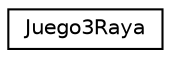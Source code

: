 digraph "Graphical Class Hierarchy"
{
 // LATEX_PDF_SIZE
  edge [fontname="Helvetica",fontsize="10",labelfontname="Helvetica",labelfontsize="10"];
  node [fontname="Helvetica",fontsize="10",shape=record];
  rankdir="LR";
  Node0 [label="Juego3Raya",height=0.2,width=0.4,color="black", fillcolor="white", style="filled",URL="$classJuego3Raya.html",tooltip=" "];
}
